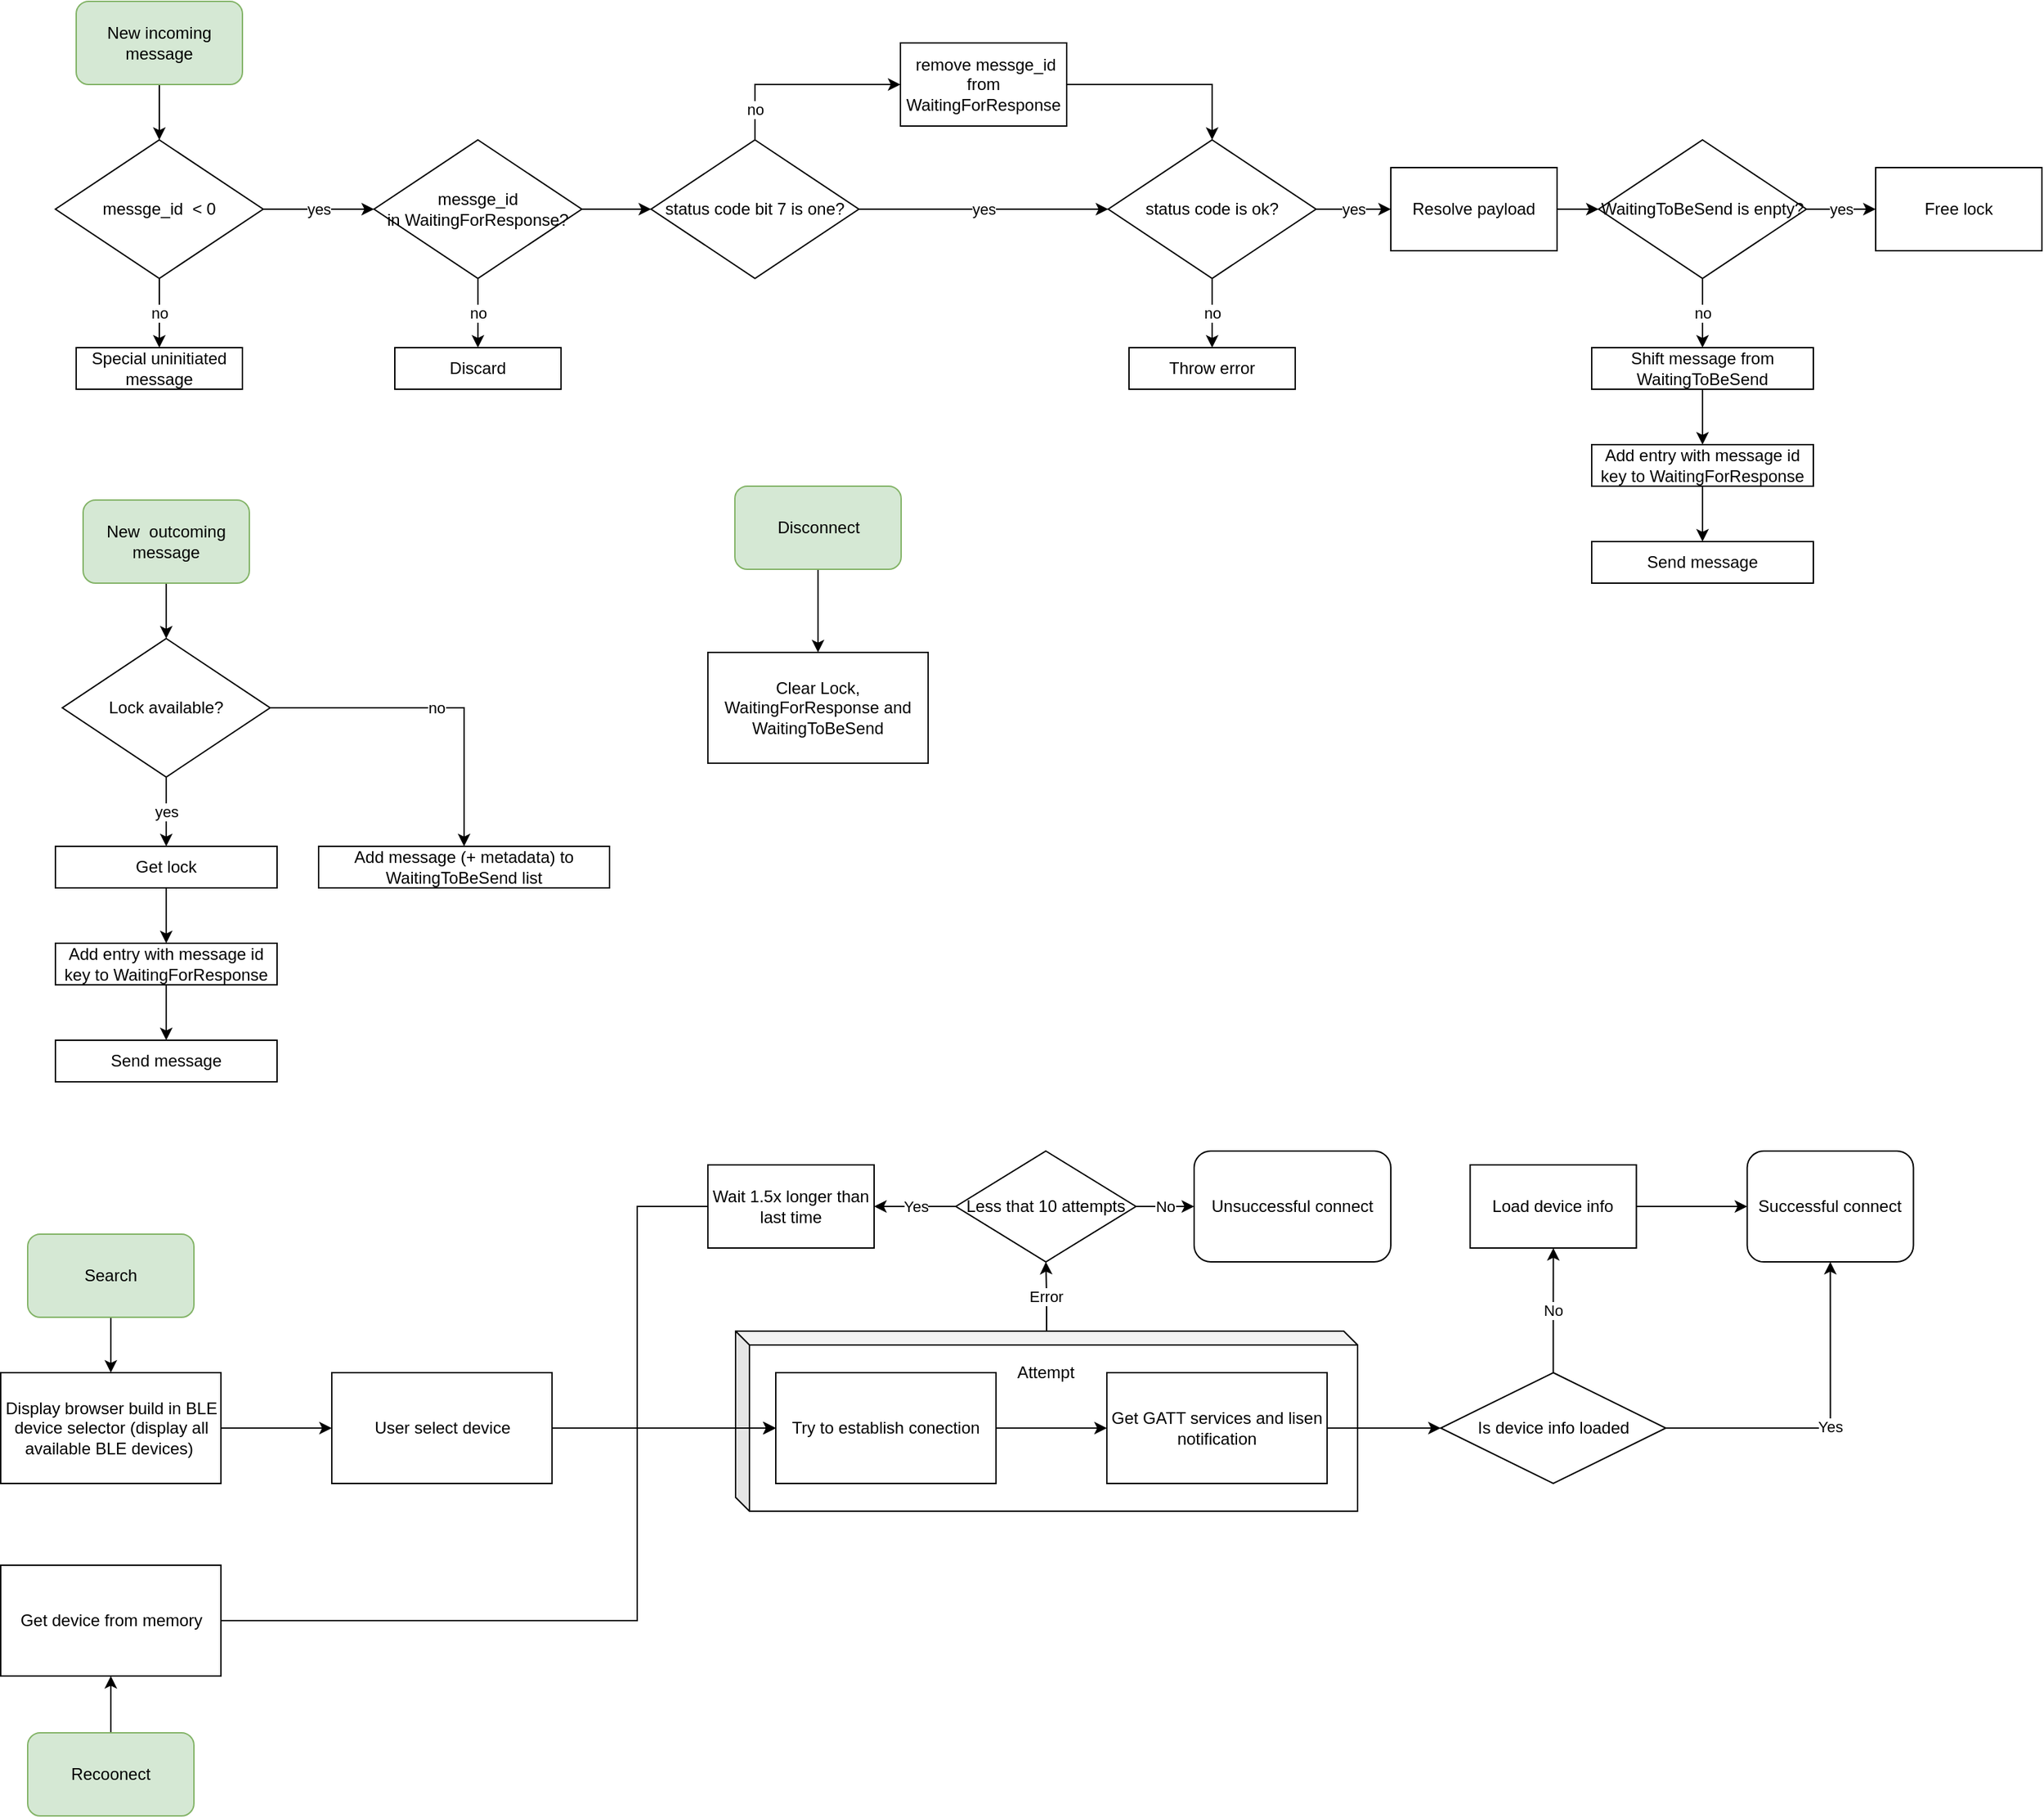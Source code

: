 <mxfile version="13.8.7" type="github">
  <diagram id="C5RBs43oDa-KdzZeNtuy" name="Page-1">
    <mxGraphModel dx="1673" dy="934" grid="1" gridSize="10" guides="1" tooltips="1" connect="1" arrows="1" fold="1" page="1" pageScale="1" pageWidth="827" pageHeight="1169" math="0" shadow="0">
      <root>
        <mxCell id="WIyWlLk6GJQsqaUBKTNV-0" />
        <mxCell id="WIyWlLk6GJQsqaUBKTNV-1" parent="WIyWlLk6GJQsqaUBKTNV-0" />
        <mxCell id="F4NEJMLzwADMv4_Ogzno-10" value="Error" style="edgeStyle=orthogonalEdgeStyle;rounded=0;orthogonalLoop=1;jettySize=auto;html=1;entryX=0.5;entryY=1;entryDx=0;entryDy=0;" edge="1" parent="WIyWlLk6GJQsqaUBKTNV-1" source="F4NEJMLzwADMv4_Ogzno-6" target="F4NEJMLzwADMv4_Ogzno-11">
          <mxGeometry x="0.01" relative="1" as="geometry">
            <mxPoint x="775" y="950" as="targetPoint" />
            <Array as="points" />
            <mxPoint as="offset" />
          </mxGeometry>
        </mxCell>
        <mxCell id="F4NEJMLzwADMv4_Ogzno-6" value="" style="shape=cube;whiteSpace=wrap;html=1;boundedLbl=1;backgroundOutline=1;darkOpacity=0.05;darkOpacity2=0.1;size=10;" vertex="1" parent="WIyWlLk6GJQsqaUBKTNV-1">
          <mxGeometry x="551" y="1000" width="449" height="130" as="geometry" />
        </mxCell>
        <mxCell id="9E-DVvD8XDIGVB_MegTr-2" value="" style="edgeStyle=orthogonalEdgeStyle;rounded=0;orthogonalLoop=1;jettySize=auto;html=1;entryX=0.5;entryY=0;entryDx=0;entryDy=0;" parent="WIyWlLk6GJQsqaUBKTNV-1" source="9E-DVvD8XDIGVB_MegTr-0" target="9E-DVvD8XDIGVB_MegTr-3" edge="1">
          <mxGeometry relative="1" as="geometry">
            <mxPoint x="140" y="530" as="targetPoint" />
          </mxGeometry>
        </mxCell>
        <mxCell id="9E-DVvD8XDIGVB_MegTr-0" value="New&amp;nbsp; outcoming message" style="rounded=1;whiteSpace=wrap;html=1;fillColor=#d5e8d4;strokeColor=#82b366;" parent="WIyWlLk6GJQsqaUBKTNV-1" vertex="1">
          <mxGeometry x="80" y="400" width="120" height="60" as="geometry" />
        </mxCell>
        <mxCell id="9E-DVvD8XDIGVB_MegTr-7" value="yes" style="edgeStyle=orthogonalEdgeStyle;rounded=0;orthogonalLoop=1;jettySize=auto;html=1;" parent="WIyWlLk6GJQsqaUBKTNV-1" source="9E-DVvD8XDIGVB_MegTr-3" target="9E-DVvD8XDIGVB_MegTr-6" edge="1">
          <mxGeometry relative="1" as="geometry" />
        </mxCell>
        <mxCell id="9E-DVvD8XDIGVB_MegTr-14" value="no" style="edgeStyle=orthogonalEdgeStyle;rounded=0;orthogonalLoop=1;jettySize=auto;html=1;" parent="WIyWlLk6GJQsqaUBKTNV-1" source="9E-DVvD8XDIGVB_MegTr-3" target="9E-DVvD8XDIGVB_MegTr-13" edge="1">
          <mxGeometry relative="1" as="geometry" />
        </mxCell>
        <mxCell id="9E-DVvD8XDIGVB_MegTr-3" value="Lock available?" style="rhombus;whiteSpace=wrap;html=1;" parent="WIyWlLk6GJQsqaUBKTNV-1" vertex="1">
          <mxGeometry x="65" y="500" width="150" height="100" as="geometry" />
        </mxCell>
        <mxCell id="9E-DVvD8XDIGVB_MegTr-11" value="" style="edgeStyle=orthogonalEdgeStyle;rounded=0;orthogonalLoop=1;jettySize=auto;html=1;" parent="WIyWlLk6GJQsqaUBKTNV-1" source="9E-DVvD8XDIGVB_MegTr-6" target="9E-DVvD8XDIGVB_MegTr-9" edge="1">
          <mxGeometry relative="1" as="geometry" />
        </mxCell>
        <mxCell id="9E-DVvD8XDIGVB_MegTr-6" value="Get lock" style="whiteSpace=wrap;html=1;" parent="WIyWlLk6GJQsqaUBKTNV-1" vertex="1">
          <mxGeometry x="60" y="650" width="160" height="30" as="geometry" />
        </mxCell>
        <mxCell id="9E-DVvD8XDIGVB_MegTr-8" value="Send message" style="whiteSpace=wrap;html=1;" parent="WIyWlLk6GJQsqaUBKTNV-1" vertex="1">
          <mxGeometry x="60" y="790" width="160" height="30" as="geometry" />
        </mxCell>
        <mxCell id="9E-DVvD8XDIGVB_MegTr-12" value="" style="edgeStyle=orthogonalEdgeStyle;rounded=0;orthogonalLoop=1;jettySize=auto;html=1;" parent="WIyWlLk6GJQsqaUBKTNV-1" source="9E-DVvD8XDIGVB_MegTr-9" target="9E-DVvD8XDIGVB_MegTr-8" edge="1">
          <mxGeometry relative="1" as="geometry" />
        </mxCell>
        <mxCell id="9E-DVvD8XDIGVB_MegTr-9" value="Add entry with message id key to WaitingForResponse" style="whiteSpace=wrap;html=1;" parent="WIyWlLk6GJQsqaUBKTNV-1" vertex="1">
          <mxGeometry x="60" y="720" width="160" height="30" as="geometry" />
        </mxCell>
        <mxCell id="9E-DVvD8XDIGVB_MegTr-13" value="Add message (+ metadata) to WaitingToBeSend list" style="whiteSpace=wrap;html=1;" parent="WIyWlLk6GJQsqaUBKTNV-1" vertex="1">
          <mxGeometry x="250" y="650" width="210" height="30" as="geometry" />
        </mxCell>
        <mxCell id="9E-DVvD8XDIGVB_MegTr-15" value="" style="edgeStyle=orthogonalEdgeStyle;rounded=0;orthogonalLoop=1;jettySize=auto;html=1;entryX=0.5;entryY=0;entryDx=0;entryDy=0;" parent="WIyWlLk6GJQsqaUBKTNV-1" source="9E-DVvD8XDIGVB_MegTr-16" target="9E-DVvD8XDIGVB_MegTr-19" edge="1">
          <mxGeometry relative="1" as="geometry">
            <mxPoint x="135" y="170" as="targetPoint" />
          </mxGeometry>
        </mxCell>
        <mxCell id="9E-DVvD8XDIGVB_MegTr-16" value="New incoming message" style="rounded=1;whiteSpace=wrap;html=1;fillColor=#d5e8d4;strokeColor=#82b366;" parent="WIyWlLk6GJQsqaUBKTNV-1" vertex="1">
          <mxGeometry x="75" y="40" width="120" height="60" as="geometry" />
        </mxCell>
        <mxCell id="9E-DVvD8XDIGVB_MegTr-17" value="no" style="edgeStyle=orthogonalEdgeStyle;rounded=0;orthogonalLoop=1;jettySize=auto;html=1;" parent="WIyWlLk6GJQsqaUBKTNV-1" source="9E-DVvD8XDIGVB_MegTr-19" target="9E-DVvD8XDIGVB_MegTr-21" edge="1">
          <mxGeometry relative="1" as="geometry" />
        </mxCell>
        <mxCell id="9E-DVvD8XDIGVB_MegTr-28" value="yes" style="edgeStyle=orthogonalEdgeStyle;rounded=0;orthogonalLoop=1;jettySize=auto;html=1;" parent="WIyWlLk6GJQsqaUBKTNV-1" source="9E-DVvD8XDIGVB_MegTr-19" target="9E-DVvD8XDIGVB_MegTr-27" edge="1">
          <mxGeometry relative="1" as="geometry" />
        </mxCell>
        <mxCell id="9E-DVvD8XDIGVB_MegTr-19" value="messge_id&amp;nbsp; &amp;lt; 0" style="rhombus;whiteSpace=wrap;html=1;" parent="WIyWlLk6GJQsqaUBKTNV-1" vertex="1">
          <mxGeometry x="60" y="140" width="150" height="100" as="geometry" />
        </mxCell>
        <mxCell id="9E-DVvD8XDIGVB_MegTr-21" value="Special uninitiated message" style="whiteSpace=wrap;html=1;" parent="WIyWlLk6GJQsqaUBKTNV-1" vertex="1">
          <mxGeometry x="75" y="290" width="120" height="30" as="geometry" />
        </mxCell>
        <mxCell id="9E-DVvD8XDIGVB_MegTr-30" value="no" style="edgeStyle=orthogonalEdgeStyle;rounded=0;orthogonalLoop=1;jettySize=auto;html=1;" parent="WIyWlLk6GJQsqaUBKTNV-1" source="9E-DVvD8XDIGVB_MegTr-27" target="9E-DVvD8XDIGVB_MegTr-29" edge="1">
          <mxGeometry relative="1" as="geometry" />
        </mxCell>
        <mxCell id="9E-DVvD8XDIGVB_MegTr-64" value="" style="edgeStyle=orthogonalEdgeStyle;rounded=0;orthogonalLoop=1;jettySize=auto;html=1;" parent="WIyWlLk6GJQsqaUBKTNV-1" source="9E-DVvD8XDIGVB_MegTr-27" target="9E-DVvD8XDIGVB_MegTr-63" edge="1">
          <mxGeometry relative="1" as="geometry" />
        </mxCell>
        <mxCell id="9E-DVvD8XDIGVB_MegTr-27" value="&lt;span&gt;messge_id in&amp;nbsp;&lt;/span&gt;WaitingForResponse?" style="rhombus;whiteSpace=wrap;html=1;" parent="WIyWlLk6GJQsqaUBKTNV-1" vertex="1">
          <mxGeometry x="290" y="140" width="150" height="100" as="geometry" />
        </mxCell>
        <mxCell id="9E-DVvD8XDIGVB_MegTr-29" value="Discard" style="whiteSpace=wrap;html=1;" parent="WIyWlLk6GJQsqaUBKTNV-1" vertex="1">
          <mxGeometry x="305" y="290" width="120" height="30" as="geometry" />
        </mxCell>
        <mxCell id="9E-DVvD8XDIGVB_MegTr-34" value="no" style="edgeStyle=orthogonalEdgeStyle;rounded=0;orthogonalLoop=1;jettySize=auto;html=1;" parent="WIyWlLk6GJQsqaUBKTNV-1" source="9E-DVvD8XDIGVB_MegTr-31" target="9E-DVvD8XDIGVB_MegTr-33" edge="1">
          <mxGeometry relative="1" as="geometry" />
        </mxCell>
        <mxCell id="9E-DVvD8XDIGVB_MegTr-36" value="yes" style="edgeStyle=orthogonalEdgeStyle;rounded=0;orthogonalLoop=1;jettySize=auto;html=1;" parent="WIyWlLk6GJQsqaUBKTNV-1" source="9E-DVvD8XDIGVB_MegTr-31" target="9E-DVvD8XDIGVB_MegTr-35" edge="1">
          <mxGeometry relative="1" as="geometry" />
        </mxCell>
        <mxCell id="9E-DVvD8XDIGVB_MegTr-31" value="status code is ok?" style="rhombus;whiteSpace=wrap;html=1;" parent="WIyWlLk6GJQsqaUBKTNV-1" vertex="1">
          <mxGeometry x="820" y="140" width="150" height="100" as="geometry" />
        </mxCell>
        <mxCell id="9E-DVvD8XDIGVB_MegTr-33" value="Throw error" style="whiteSpace=wrap;html=1;" parent="WIyWlLk6GJQsqaUBKTNV-1" vertex="1">
          <mxGeometry x="835" y="290" width="120" height="30" as="geometry" />
        </mxCell>
        <mxCell id="9E-DVvD8XDIGVB_MegTr-45" value="" style="edgeStyle=orthogonalEdgeStyle;rounded=0;orthogonalLoop=1;jettySize=auto;html=1;" parent="WIyWlLk6GJQsqaUBKTNV-1" source="9E-DVvD8XDIGVB_MegTr-35" target="9E-DVvD8XDIGVB_MegTr-43" edge="1">
          <mxGeometry relative="1" as="geometry" />
        </mxCell>
        <mxCell id="9E-DVvD8XDIGVB_MegTr-35" value="Resolve payload" style="whiteSpace=wrap;html=1;" parent="WIyWlLk6GJQsqaUBKTNV-1" vertex="1">
          <mxGeometry x="1024" y="160" width="120" height="60" as="geometry" />
        </mxCell>
        <mxCell id="9E-DVvD8XDIGVB_MegTr-39" value="" style="edgeStyle=orthogonalEdgeStyle;rounded=0;orthogonalLoop=1;jettySize=auto;html=1;" parent="WIyWlLk6GJQsqaUBKTNV-1" source="9E-DVvD8XDIGVB_MegTr-37" target="9E-DVvD8XDIGVB_MegTr-31" edge="1">
          <mxGeometry relative="1" as="geometry" />
        </mxCell>
        <mxCell id="9E-DVvD8XDIGVB_MegTr-37" value="&amp;nbsp;remove messge_id from WaitingForResponse" style="whiteSpace=wrap;html=1;" parent="WIyWlLk6GJQsqaUBKTNV-1" vertex="1">
          <mxGeometry x="670" y="70" width="120" height="60" as="geometry" />
        </mxCell>
        <mxCell id="9E-DVvD8XDIGVB_MegTr-56" value="no" style="edgeStyle=orthogonalEdgeStyle;rounded=0;orthogonalLoop=1;jettySize=auto;html=1;" parent="WIyWlLk6GJQsqaUBKTNV-1" source="9E-DVvD8XDIGVB_MegTr-43" target="9E-DVvD8XDIGVB_MegTr-54" edge="1">
          <mxGeometry relative="1" as="geometry" />
        </mxCell>
        <mxCell id="9E-DVvD8XDIGVB_MegTr-61" value="yes" style="edgeStyle=orthogonalEdgeStyle;rounded=0;orthogonalLoop=1;jettySize=auto;html=1;" parent="WIyWlLk6GJQsqaUBKTNV-1" source="9E-DVvD8XDIGVB_MegTr-43" target="9E-DVvD8XDIGVB_MegTr-60" edge="1">
          <mxGeometry relative="1" as="geometry" />
        </mxCell>
        <mxCell id="9E-DVvD8XDIGVB_MegTr-43" value="&lt;span&gt;WaitingToBeSend is enpty?&lt;/span&gt;" style="rhombus;whiteSpace=wrap;html=1;" parent="WIyWlLk6GJQsqaUBKTNV-1" vertex="1">
          <mxGeometry x="1174" y="140" width="150" height="100" as="geometry" />
        </mxCell>
        <mxCell id="9E-DVvD8XDIGVB_MegTr-50" value="Send message" style="whiteSpace=wrap;html=1;" parent="WIyWlLk6GJQsqaUBKTNV-1" vertex="1">
          <mxGeometry x="1169" y="430" width="160" height="30" as="geometry" />
        </mxCell>
        <mxCell id="9E-DVvD8XDIGVB_MegTr-51" value="" style="edgeStyle=orthogonalEdgeStyle;rounded=0;orthogonalLoop=1;jettySize=auto;html=1;" parent="WIyWlLk6GJQsqaUBKTNV-1" source="9E-DVvD8XDIGVB_MegTr-52" target="9E-DVvD8XDIGVB_MegTr-50" edge="1">
          <mxGeometry relative="1" as="geometry" />
        </mxCell>
        <mxCell id="9E-DVvD8XDIGVB_MegTr-52" value="Add entry with message id key to WaitingForResponse" style="whiteSpace=wrap;html=1;" parent="WIyWlLk6GJQsqaUBKTNV-1" vertex="1">
          <mxGeometry x="1169" y="360" width="160" height="30" as="geometry" />
        </mxCell>
        <mxCell id="9E-DVvD8XDIGVB_MegTr-57" value="" style="edgeStyle=orthogonalEdgeStyle;rounded=0;orthogonalLoop=1;jettySize=auto;html=1;" parent="WIyWlLk6GJQsqaUBKTNV-1" source="9E-DVvD8XDIGVB_MegTr-54" target="9E-DVvD8XDIGVB_MegTr-52" edge="1">
          <mxGeometry relative="1" as="geometry" />
        </mxCell>
        <mxCell id="9E-DVvD8XDIGVB_MegTr-54" value="Shift message from WaitingToBeSend" style="whiteSpace=wrap;html=1;" parent="WIyWlLk6GJQsqaUBKTNV-1" vertex="1">
          <mxGeometry x="1169" y="290" width="160" height="30" as="geometry" />
        </mxCell>
        <mxCell id="9E-DVvD8XDIGVB_MegTr-60" value="Free lock" style="whiteSpace=wrap;html=1;" parent="WIyWlLk6GJQsqaUBKTNV-1" vertex="1">
          <mxGeometry x="1374" y="160" width="120" height="60" as="geometry" />
        </mxCell>
        <mxCell id="9E-DVvD8XDIGVB_MegTr-70" value="" style="edgeStyle=orthogonalEdgeStyle;rounded=0;orthogonalLoop=1;jettySize=auto;html=1;" parent="WIyWlLk6GJQsqaUBKTNV-1" source="9E-DVvD8XDIGVB_MegTr-62" target="9E-DVvD8XDIGVB_MegTr-69" edge="1">
          <mxGeometry relative="1" as="geometry" />
        </mxCell>
        <mxCell id="9E-DVvD8XDIGVB_MegTr-62" value="Disconnect" style="rounded=1;whiteSpace=wrap;html=1;fillColor=#d5e8d4;strokeColor=#82b366;" parent="WIyWlLk6GJQsqaUBKTNV-1" vertex="1">
          <mxGeometry x="550.5" y="390" width="120" height="60" as="geometry" />
        </mxCell>
        <mxCell id="9E-DVvD8XDIGVB_MegTr-67" value="yes" style="edgeStyle=orthogonalEdgeStyle;rounded=0;orthogonalLoop=1;jettySize=auto;html=1;entryX=0;entryY=0.5;entryDx=0;entryDy=0;" parent="WIyWlLk6GJQsqaUBKTNV-1" source="9E-DVvD8XDIGVB_MegTr-63" target="9E-DVvD8XDIGVB_MegTr-31" edge="1">
          <mxGeometry relative="1" as="geometry" />
        </mxCell>
        <mxCell id="9E-DVvD8XDIGVB_MegTr-68" value="no" style="edgeStyle=orthogonalEdgeStyle;rounded=0;orthogonalLoop=1;jettySize=auto;html=1;entryX=0;entryY=0.5;entryDx=0;entryDy=0;exitX=0.443;exitY=0.078;exitDx=0;exitDy=0;exitPerimeter=0;" parent="WIyWlLk6GJQsqaUBKTNV-1" source="9E-DVvD8XDIGVB_MegTr-63" target="9E-DVvD8XDIGVB_MegTr-37" edge="1">
          <mxGeometry relative="1" as="geometry">
            <Array as="points">
              <mxPoint x="557" y="190" />
              <mxPoint x="565" y="190" />
              <mxPoint x="565" y="100" />
            </Array>
          </mxGeometry>
        </mxCell>
        <mxCell id="9E-DVvD8XDIGVB_MegTr-63" value="status code bit 7 is one?" style="rhombus;whiteSpace=wrap;html=1;" parent="WIyWlLk6GJQsqaUBKTNV-1" vertex="1">
          <mxGeometry x="490" y="140" width="150" height="100" as="geometry" />
        </mxCell>
        <mxCell id="9E-DVvD8XDIGVB_MegTr-69" value="Clear Lock, WaitingForResponse and WaitingToBeSend" style="whiteSpace=wrap;html=1;" parent="WIyWlLk6GJQsqaUBKTNV-1" vertex="1">
          <mxGeometry x="531" y="510" width="159" height="80" as="geometry" />
        </mxCell>
        <mxCell id="F4NEJMLzwADMv4_Ogzno-17" value="" style="edgeStyle=orthogonalEdgeStyle;rounded=0;orthogonalLoop=1;jettySize=auto;html=1;" edge="1" parent="WIyWlLk6GJQsqaUBKTNV-1" source="F4NEJMLzwADMv4_Ogzno-0" target="F4NEJMLzwADMv4_Ogzno-1">
          <mxGeometry relative="1" as="geometry" />
        </mxCell>
        <mxCell id="F4NEJMLzwADMv4_Ogzno-0" value="Search" style="rounded=1;whiteSpace=wrap;html=1;fillColor=#d5e8d4;strokeColor=#82b366;" vertex="1" parent="WIyWlLk6GJQsqaUBKTNV-1">
          <mxGeometry x="40" y="930" width="120" height="60" as="geometry" />
        </mxCell>
        <mxCell id="F4NEJMLzwADMv4_Ogzno-3" value="" style="edgeStyle=orthogonalEdgeStyle;rounded=0;orthogonalLoop=1;jettySize=auto;html=1;" edge="1" parent="WIyWlLk6GJQsqaUBKTNV-1" source="F4NEJMLzwADMv4_Ogzno-1" target="F4NEJMLzwADMv4_Ogzno-2">
          <mxGeometry relative="1" as="geometry" />
        </mxCell>
        <mxCell id="F4NEJMLzwADMv4_Ogzno-1" value="Display browser build in BLE device selector (display all available BLE devices)&amp;nbsp;" style="whiteSpace=wrap;html=1;" vertex="1" parent="WIyWlLk6GJQsqaUBKTNV-1">
          <mxGeometry x="20.5" y="1030" width="159" height="80" as="geometry" />
        </mxCell>
        <mxCell id="F4NEJMLzwADMv4_Ogzno-5" value="" style="edgeStyle=orthogonalEdgeStyle;rounded=0;orthogonalLoop=1;jettySize=auto;html=1;" edge="1" parent="WIyWlLk6GJQsqaUBKTNV-1" source="F4NEJMLzwADMv4_Ogzno-2" target="F4NEJMLzwADMv4_Ogzno-4">
          <mxGeometry relative="1" as="geometry" />
        </mxCell>
        <mxCell id="F4NEJMLzwADMv4_Ogzno-2" value="User select device" style="whiteSpace=wrap;html=1;" vertex="1" parent="WIyWlLk6GJQsqaUBKTNV-1">
          <mxGeometry x="259.5" y="1030" width="159" height="80" as="geometry" />
        </mxCell>
        <mxCell id="F4NEJMLzwADMv4_Ogzno-8" value="" style="edgeStyle=orthogonalEdgeStyle;rounded=0;orthogonalLoop=1;jettySize=auto;html=1;" edge="1" parent="WIyWlLk6GJQsqaUBKTNV-1" source="F4NEJMLzwADMv4_Ogzno-4" target="F4NEJMLzwADMv4_Ogzno-7">
          <mxGeometry relative="1" as="geometry" />
        </mxCell>
        <mxCell id="F4NEJMLzwADMv4_Ogzno-4" value="Try to establish conection" style="whiteSpace=wrap;html=1;" vertex="1" parent="WIyWlLk6GJQsqaUBKTNV-1">
          <mxGeometry x="580" y="1030" width="159" height="80" as="geometry" />
        </mxCell>
        <mxCell id="F4NEJMLzwADMv4_Ogzno-26" value="" style="edgeStyle=orthogonalEdgeStyle;rounded=0;orthogonalLoop=1;jettySize=auto;html=1;" edge="1" parent="WIyWlLk6GJQsqaUBKTNV-1" source="F4NEJMLzwADMv4_Ogzno-7" target="F4NEJMLzwADMv4_Ogzno-25">
          <mxGeometry relative="1" as="geometry" />
        </mxCell>
        <mxCell id="F4NEJMLzwADMv4_Ogzno-7" value="Get GATT services and lisen notification" style="whiteSpace=wrap;html=1;" vertex="1" parent="WIyWlLk6GJQsqaUBKTNV-1">
          <mxGeometry x="819" y="1030" width="159" height="80" as="geometry" />
        </mxCell>
        <mxCell id="F4NEJMLzwADMv4_Ogzno-13" value="Yes" style="edgeStyle=orthogonalEdgeStyle;rounded=0;orthogonalLoop=1;jettySize=auto;html=1;" edge="1" parent="WIyWlLk6GJQsqaUBKTNV-1" source="F4NEJMLzwADMv4_Ogzno-11" target="F4NEJMLzwADMv4_Ogzno-12">
          <mxGeometry relative="1" as="geometry" />
        </mxCell>
        <mxCell id="F4NEJMLzwADMv4_Ogzno-16" value="No" style="edgeStyle=orthogonalEdgeStyle;rounded=0;orthogonalLoop=1;jettySize=auto;html=1;" edge="1" parent="WIyWlLk6GJQsqaUBKTNV-1" source="F4NEJMLzwADMv4_Ogzno-11" target="F4NEJMLzwADMv4_Ogzno-15">
          <mxGeometry relative="1" as="geometry" />
        </mxCell>
        <mxCell id="F4NEJMLzwADMv4_Ogzno-11" value="Less that 10 attempts" style="rhombus;whiteSpace=wrap;html=1;" vertex="1" parent="WIyWlLk6GJQsqaUBKTNV-1">
          <mxGeometry x="710" y="870" width="130" height="80" as="geometry" />
        </mxCell>
        <mxCell id="F4NEJMLzwADMv4_Ogzno-14" style="edgeStyle=orthogonalEdgeStyle;rounded=0;orthogonalLoop=1;jettySize=auto;html=1;entryX=0;entryY=0.5;entryDx=0;entryDy=0;" edge="1" parent="WIyWlLk6GJQsqaUBKTNV-1" source="F4NEJMLzwADMv4_Ogzno-12" target="F4NEJMLzwADMv4_Ogzno-4">
          <mxGeometry relative="1" as="geometry">
            <Array as="points">
              <mxPoint x="480" y="910" />
              <mxPoint x="480" y="1070" />
            </Array>
          </mxGeometry>
        </mxCell>
        <mxCell id="F4NEJMLzwADMv4_Ogzno-12" value="Wait 1.5x longer than last time" style="whiteSpace=wrap;html=1;" vertex="1" parent="WIyWlLk6GJQsqaUBKTNV-1">
          <mxGeometry x="531" y="880" width="120" height="60" as="geometry" />
        </mxCell>
        <mxCell id="F4NEJMLzwADMv4_Ogzno-15" value="Unsuccessful connect" style="rounded=1;whiteSpace=wrap;html=1;fontFamily=Helvetica;fontSize=12;fontColor=#000000;align=center;strokeColor=#000000;fillColor=#ffffff;" vertex="1" parent="WIyWlLk6GJQsqaUBKTNV-1">
          <mxGeometry x="882" y="870" width="142" height="80" as="geometry" />
        </mxCell>
        <mxCell id="F4NEJMLzwADMv4_Ogzno-21" value="" style="edgeStyle=orthogonalEdgeStyle;rounded=0;orthogonalLoop=1;jettySize=auto;html=1;" edge="1" parent="WIyWlLk6GJQsqaUBKTNV-1" source="F4NEJMLzwADMv4_Ogzno-18" target="F4NEJMLzwADMv4_Ogzno-19">
          <mxGeometry relative="1" as="geometry" />
        </mxCell>
        <mxCell id="F4NEJMLzwADMv4_Ogzno-18" value="Recoonect" style="rounded=1;whiteSpace=wrap;html=1;fillColor=#d5e8d4;strokeColor=#82b366;" vertex="1" parent="WIyWlLk6GJQsqaUBKTNV-1">
          <mxGeometry x="40" y="1290" width="120" height="60" as="geometry" />
        </mxCell>
        <mxCell id="F4NEJMLzwADMv4_Ogzno-22" style="edgeStyle=orthogonalEdgeStyle;rounded=0;orthogonalLoop=1;jettySize=auto;html=1;entryX=0;entryY=0.5;entryDx=0;entryDy=0;" edge="1" parent="WIyWlLk6GJQsqaUBKTNV-1" source="F4NEJMLzwADMv4_Ogzno-19" target="F4NEJMLzwADMv4_Ogzno-4">
          <mxGeometry relative="1" as="geometry">
            <Array as="points">
              <mxPoint x="480" y="1209" />
              <mxPoint x="480" y="1070" />
            </Array>
          </mxGeometry>
        </mxCell>
        <mxCell id="F4NEJMLzwADMv4_Ogzno-19" value="Get device from memory" style="whiteSpace=wrap;html=1;" vertex="1" parent="WIyWlLk6GJQsqaUBKTNV-1">
          <mxGeometry x="20.5" y="1169" width="159" height="80" as="geometry" />
        </mxCell>
        <mxCell id="F4NEJMLzwADMv4_Ogzno-28" value="No" style="edgeStyle=orthogonalEdgeStyle;rounded=0;orthogonalLoop=1;jettySize=auto;html=1;" edge="1" parent="WIyWlLk6GJQsqaUBKTNV-1" source="F4NEJMLzwADMv4_Ogzno-25" target="F4NEJMLzwADMv4_Ogzno-27">
          <mxGeometry relative="1" as="geometry" />
        </mxCell>
        <mxCell id="F4NEJMLzwADMv4_Ogzno-32" value="Yes" style="edgeStyle=orthogonalEdgeStyle;rounded=0;orthogonalLoop=1;jettySize=auto;html=1;entryX=0.5;entryY=1;entryDx=0;entryDy=0;" edge="1" parent="WIyWlLk6GJQsqaUBKTNV-1" source="F4NEJMLzwADMv4_Ogzno-25" target="F4NEJMLzwADMv4_Ogzno-29">
          <mxGeometry relative="1" as="geometry" />
        </mxCell>
        <mxCell id="F4NEJMLzwADMv4_Ogzno-25" value="Is device info loaded" style="rhombus;whiteSpace=wrap;html=1;" vertex="1" parent="WIyWlLk6GJQsqaUBKTNV-1">
          <mxGeometry x="1060" y="1030" width="162.5" height="80" as="geometry" />
        </mxCell>
        <mxCell id="F4NEJMLzwADMv4_Ogzno-30" value="" style="edgeStyle=orthogonalEdgeStyle;rounded=0;orthogonalLoop=1;jettySize=auto;html=1;" edge="1" parent="WIyWlLk6GJQsqaUBKTNV-1" source="F4NEJMLzwADMv4_Ogzno-27" target="F4NEJMLzwADMv4_Ogzno-29">
          <mxGeometry relative="1" as="geometry" />
        </mxCell>
        <mxCell id="F4NEJMLzwADMv4_Ogzno-27" value="Load device info" style="whiteSpace=wrap;html=1;" vertex="1" parent="WIyWlLk6GJQsqaUBKTNV-1">
          <mxGeometry x="1081.25" y="880" width="120" height="60" as="geometry" />
        </mxCell>
        <mxCell id="F4NEJMLzwADMv4_Ogzno-29" value="&lt;span&gt;Successful connect&lt;/span&gt;" style="rounded=1;whiteSpace=wrap;html=1;fontFamily=Helvetica;fontSize=12;fontColor=#000000;align=center;strokeColor=#000000;fillColor=#ffffff;" vertex="1" parent="WIyWlLk6GJQsqaUBKTNV-1">
          <mxGeometry x="1281.25" y="870" width="120" height="80" as="geometry" />
        </mxCell>
        <mxCell id="F4NEJMLzwADMv4_Ogzno-33" value="Attempt" style="text;html=1;strokeColor=none;fillColor=none;align=center;verticalAlign=middle;whiteSpace=wrap;rounded=0;" vertex="1" parent="WIyWlLk6GJQsqaUBKTNV-1">
          <mxGeometry x="755" y="1020" width="40" height="20" as="geometry" />
        </mxCell>
      </root>
    </mxGraphModel>
  </diagram>
</mxfile>
